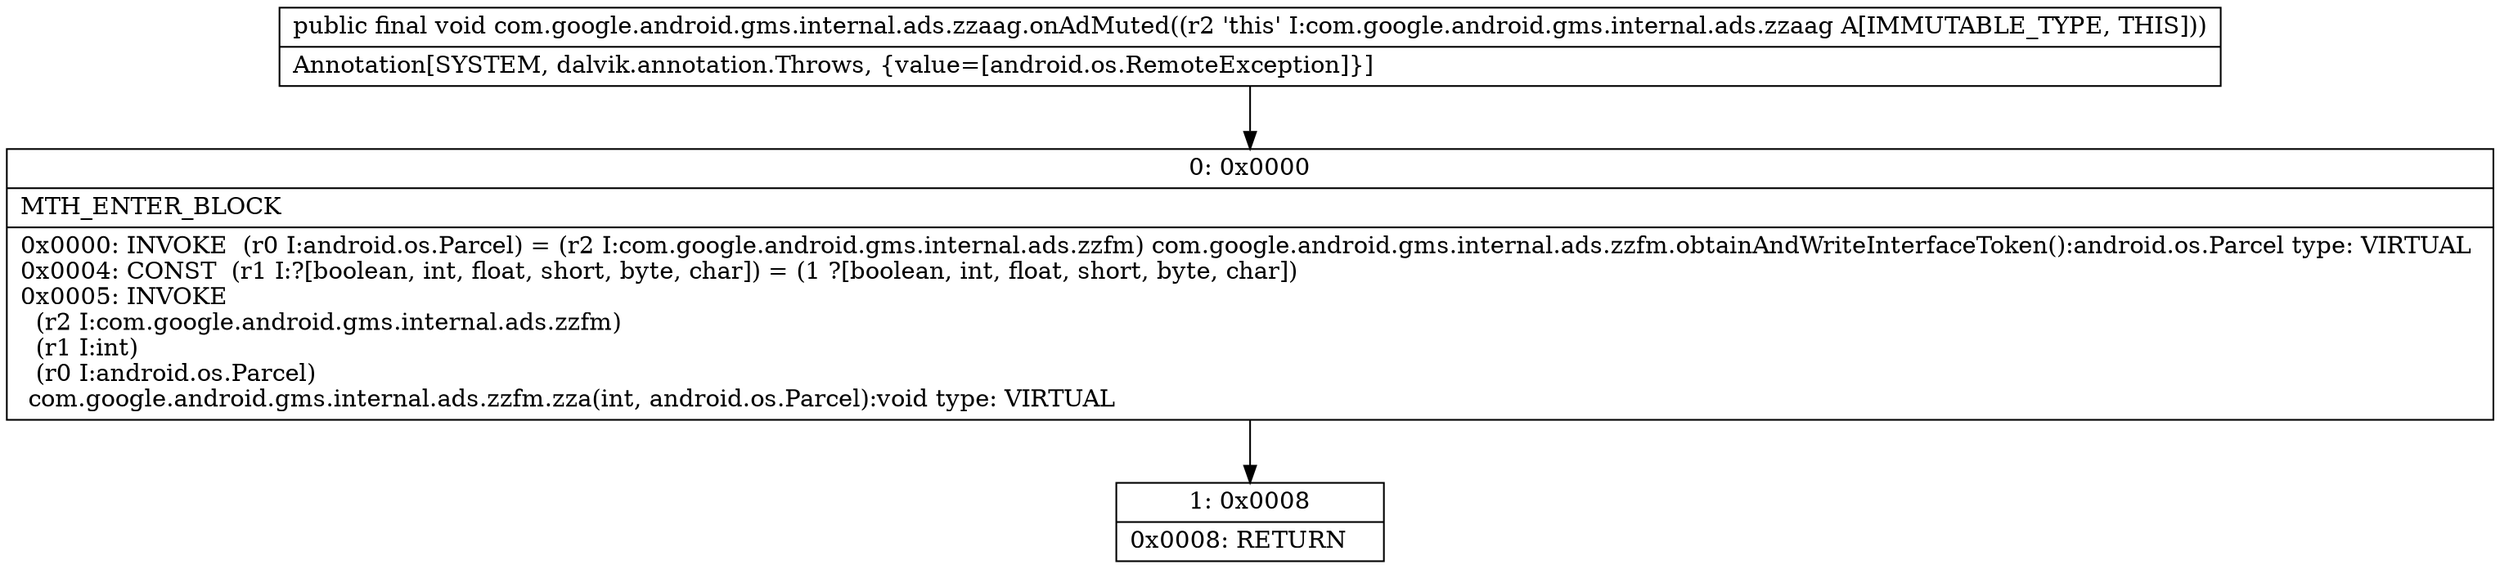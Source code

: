 digraph "CFG forcom.google.android.gms.internal.ads.zzaag.onAdMuted()V" {
Node_0 [shape=record,label="{0\:\ 0x0000|MTH_ENTER_BLOCK\l|0x0000: INVOKE  (r0 I:android.os.Parcel) = (r2 I:com.google.android.gms.internal.ads.zzfm) com.google.android.gms.internal.ads.zzfm.obtainAndWriteInterfaceToken():android.os.Parcel type: VIRTUAL \l0x0004: CONST  (r1 I:?[boolean, int, float, short, byte, char]) = (1 ?[boolean, int, float, short, byte, char]) \l0x0005: INVOKE  \l  (r2 I:com.google.android.gms.internal.ads.zzfm)\l  (r1 I:int)\l  (r0 I:android.os.Parcel)\l com.google.android.gms.internal.ads.zzfm.zza(int, android.os.Parcel):void type: VIRTUAL \l}"];
Node_1 [shape=record,label="{1\:\ 0x0008|0x0008: RETURN   \l}"];
MethodNode[shape=record,label="{public final void com.google.android.gms.internal.ads.zzaag.onAdMuted((r2 'this' I:com.google.android.gms.internal.ads.zzaag A[IMMUTABLE_TYPE, THIS]))  | Annotation[SYSTEM, dalvik.annotation.Throws, \{value=[android.os.RemoteException]\}]\l}"];
MethodNode -> Node_0;
Node_0 -> Node_1;
}

